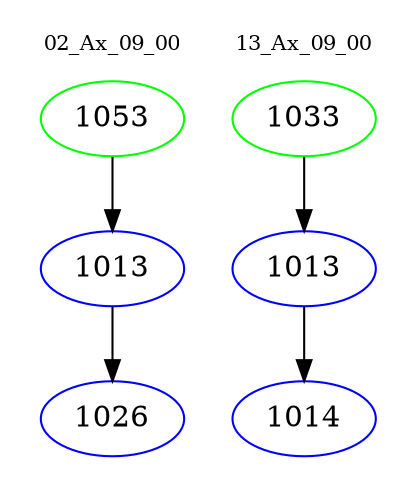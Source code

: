 digraph{
subgraph cluster_0 {
color = white
label = "02_Ax_09_00";
fontsize=10;
T0_1053 [label="1053", color="green"]
T0_1053 -> T0_1013 [color="black"]
T0_1013 [label="1013", color="blue"]
T0_1013 -> T0_1026 [color="black"]
T0_1026 [label="1026", color="blue"]
}
subgraph cluster_1 {
color = white
label = "13_Ax_09_00";
fontsize=10;
T1_1033 [label="1033", color="green"]
T1_1033 -> T1_1013 [color="black"]
T1_1013 [label="1013", color="blue"]
T1_1013 -> T1_1014 [color="black"]
T1_1014 [label="1014", color="blue"]
}
}
